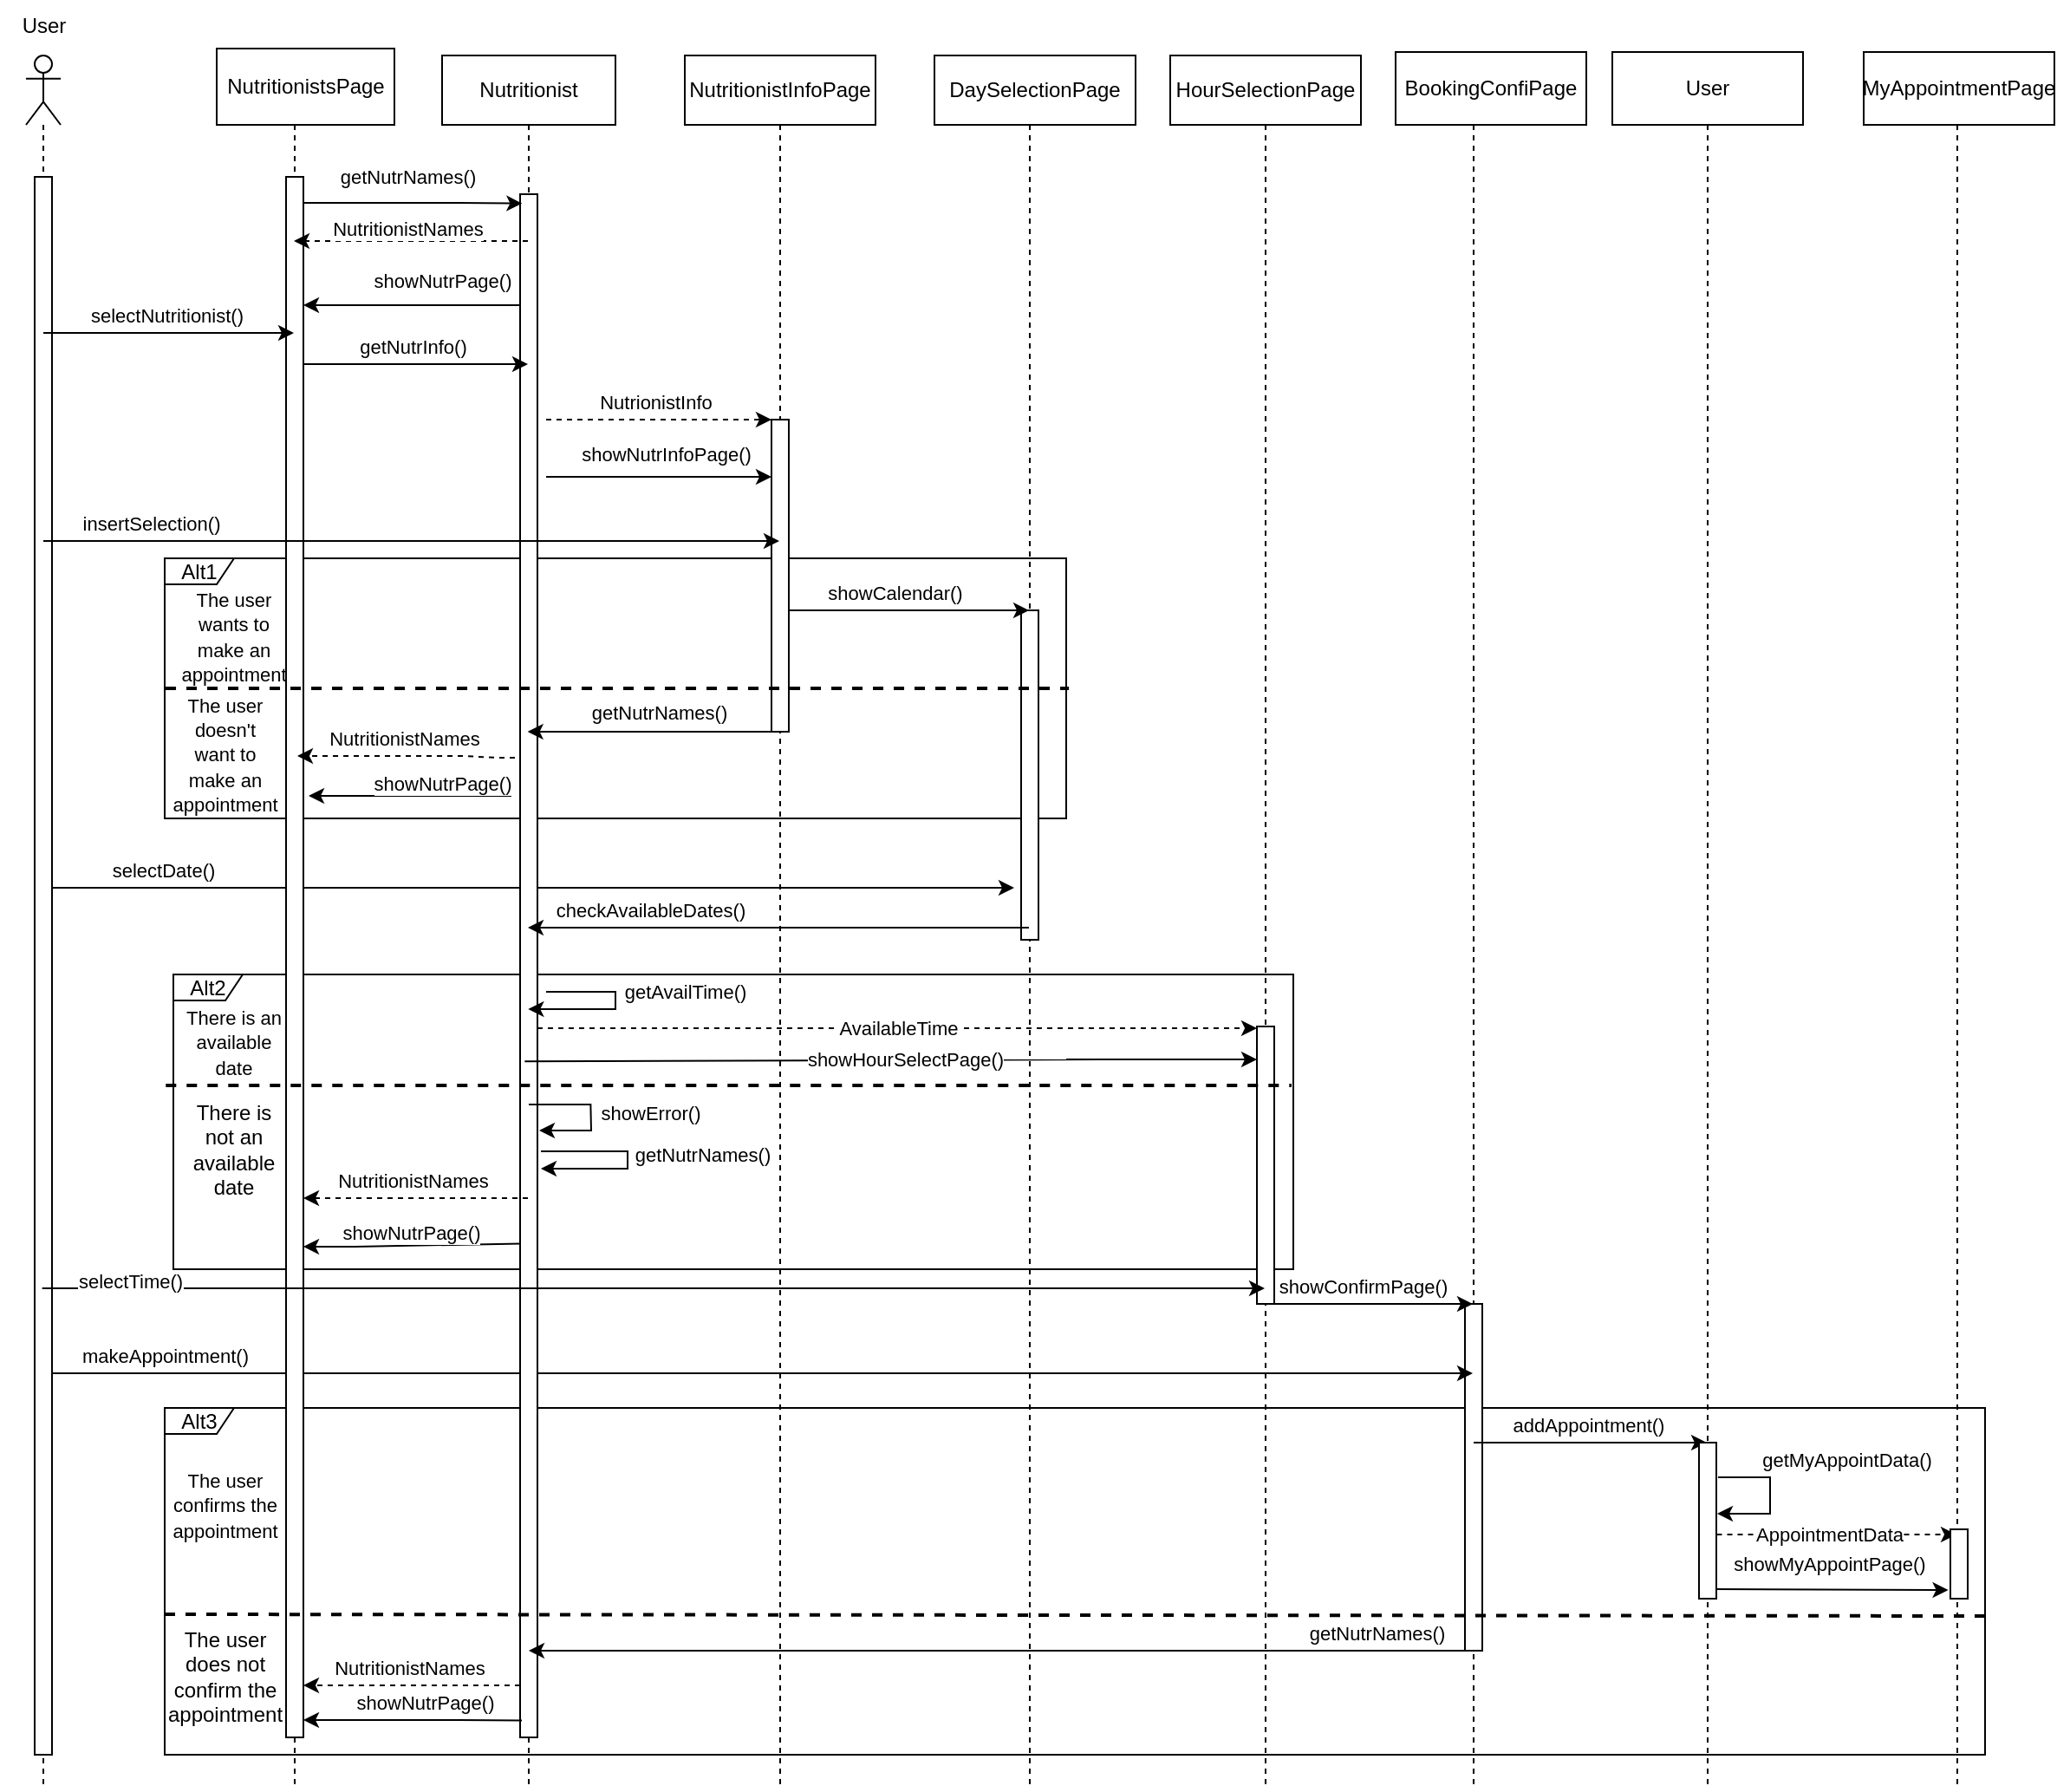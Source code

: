 <mxfile version="21.3.7" type="device">
  <diagram name="Page-1" id="tUm5_KNQMfu-EzpkYZKZ">
    <mxGraphModel dx="1290" dy="541" grid="1" gridSize="10" guides="1" tooltips="1" connect="1" arrows="1" fold="1" page="1" pageScale="1" pageWidth="1169" pageHeight="827" math="0" shadow="0">
      <root>
        <mxCell id="0" />
        <mxCell id="1" parent="0" />
        <mxCell id="tmLtH-D-rDOSetYklQbw-46" value="Alt3" style="shape=umlFrame;whiteSpace=wrap;html=1;width=40;height=15;" parent="1" vertex="1">
          <mxGeometry x="110" y="820" width="1050" height="200" as="geometry" />
        </mxCell>
        <mxCell id="tmLtH-D-rDOSetYklQbw-39" value="" style="shape=umlLifeline;participant=umlBoundary;perimeter=lifelinePerimeter;whiteSpace=wrap;html=1;container=1;collapsible=0;recursiveResize=0;verticalAlign=top;spacingTop=36;outlineConnect=0;" parent="1" vertex="1">
          <mxGeometry x="840" y="40" width="50" height="1000" as="geometry" />
        </mxCell>
        <mxCell id="tmLtH-D-rDOSetYklQbw-56" value="" style="html=1;points=[];perimeter=orthogonalPerimeter;fontSize=11;" parent="tmLtH-D-rDOSetYklQbw-39" vertex="1">
          <mxGeometry x="20" y="720" width="10" height="200" as="geometry" />
        </mxCell>
        <mxCell id="tmLtH-D-rDOSetYklQbw-5" value="" style="shape=umlLifeline;participant=umlEntity;perimeter=lifelinePerimeter;whiteSpace=wrap;html=1;container=1;collapsible=0;recursiveResize=0;verticalAlign=top;spacingTop=36;outlineConnect=0;" parent="1" vertex="1">
          <mxGeometry x="980" y="40" width="40" height="1000" as="geometry" />
        </mxCell>
        <mxCell id="tmLtH-D-rDOSetYklQbw-57" value="" style="html=1;points=[];perimeter=orthogonalPerimeter;fontSize=11;" parent="1" vertex="1">
          <mxGeometry x="995" y="840" width="10" height="60" as="geometry" />
        </mxCell>
        <mxCell id="tmLtH-D-rDOSetYklQbw-32" value="Alt2" style="shape=umlFrame;whiteSpace=wrap;html=1;width=40;height=15;" parent="1" vertex="1">
          <mxGeometry x="115" y="570" width="646" height="170" as="geometry" />
        </mxCell>
        <mxCell id="tmLtH-D-rDOSetYklQbw-19" value="Alt1" style="shape=umlFrame;whiteSpace=wrap;html=1;width=40;height=15;" parent="1" vertex="1">
          <mxGeometry x="110" y="330" width="520" height="150" as="geometry" />
        </mxCell>
        <mxCell id="tmLtH-D-rDOSetYklQbw-1" value="" style="shape=umlLifeline;participant=umlActor;perimeter=lifelinePerimeter;whiteSpace=wrap;html=1;container=1;collapsible=0;recursiveResize=0;verticalAlign=top;spacingTop=36;outlineConnect=0;" parent="1" vertex="1">
          <mxGeometry x="30" y="40" width="20" height="1000" as="geometry" />
        </mxCell>
        <mxCell id="tmLtH-D-rDOSetYklQbw-25" value="selectDate()" style="endArrow=classic;html=1;rounded=0;strokeWidth=1;fontSize=11;" parent="tmLtH-D-rDOSetYklQbw-1" edge="1">
          <mxGeometry x="-0.754" y="10" width="50" height="50" relative="1" as="geometry">
            <mxPoint x="10" y="480" as="sourcePoint" />
            <mxPoint x="570" y="480" as="targetPoint" />
            <mxPoint as="offset" />
          </mxGeometry>
        </mxCell>
        <mxCell id="tmLtH-D-rDOSetYklQbw-41" value="makeAppointment()" style="endArrow=classic;html=1;rounded=0;strokeWidth=1;fontSize=11;" parent="tmLtH-D-rDOSetYklQbw-1" target="tmLtH-D-rDOSetYklQbw-39" edge="1">
          <mxGeometry x="-0.83" y="10" width="50" height="50" relative="1" as="geometry">
            <mxPoint x="10" y="760" as="sourcePoint" />
            <mxPoint x="60" y="710" as="targetPoint" />
            <mxPoint as="offset" />
          </mxGeometry>
        </mxCell>
        <mxCell id="tmLtH-D-rDOSetYklQbw-50" value="" style="html=1;points=[];perimeter=orthogonalPerimeter;fontSize=11;" parent="tmLtH-D-rDOSetYklQbw-1" vertex="1">
          <mxGeometry x="5" y="70" width="10" height="910" as="geometry" />
        </mxCell>
        <mxCell id="tmLtH-D-rDOSetYklQbw-2" value="" style="shape=umlLifeline;participant=umlBoundary;perimeter=lifelinePerimeter;whiteSpace=wrap;html=1;container=1;collapsible=0;recursiveResize=0;verticalAlign=top;spacingTop=36;outlineConnect=0;" parent="1" vertex="1">
          <mxGeometry x="160" y="40" width="50" height="1000" as="geometry" />
        </mxCell>
        <mxCell id="tmLtH-D-rDOSetYklQbw-51" value="" style="html=1;points=[];perimeter=orthogonalPerimeter;fontSize=11;" parent="tmLtH-D-rDOSetYklQbw-2" vertex="1">
          <mxGeometry x="20" y="70" width="10" height="900" as="geometry" />
        </mxCell>
        <mxCell id="4nbXA-XBb0YuEGlwC8Sb-1" value="showNutrPage()" style="endArrow=classic;html=1;rounded=0;" parent="tmLtH-D-rDOSetYklQbw-2" source="tmLtH-D-rDOSetYklQbw-3" edge="1">
          <mxGeometry x="-0.235" y="-14" width="50" height="50" relative="1" as="geometry">
            <mxPoint x="350" y="270" as="sourcePoint" />
            <mxPoint x="30" y="144" as="targetPoint" />
            <Array as="points">
              <mxPoint x="80" y="144" />
            </Array>
            <mxPoint as="offset" />
          </mxGeometry>
        </mxCell>
        <mxCell id="4nbXA-XBb0YuEGlwC8Sb-21" value="showNutrPage()" style="endArrow=classic;html=1;rounded=0;exitX=0.062;exitY=0.68;exitDx=0;exitDy=0;exitPerimeter=0;" parent="tmLtH-D-rDOSetYklQbw-2" source="tmLtH-D-rDOSetYklQbw-52" edge="1">
          <mxGeometry y="-7" width="50" height="50" relative="1" as="geometry">
            <mxPoint x="150" y="687" as="sourcePoint" />
            <mxPoint x="30" y="687" as="targetPoint" />
            <Array as="points">
              <mxPoint x="60" y="687" />
            </Array>
            <mxPoint as="offset" />
          </mxGeometry>
        </mxCell>
        <mxCell id="4nbXA-XBb0YuEGlwC8Sb-9" value="showNutrPage()" style="endArrow=classic;html=1;rounded=0;" parent="tmLtH-D-rDOSetYklQbw-2" edge="1">
          <mxGeometry x="-0.316" y="-7" width="50" height="50" relative="1" as="geometry">
            <mxPoint x="150" y="427" as="sourcePoint" />
            <mxPoint x="33" y="427" as="targetPoint" />
            <Array as="points" />
            <mxPoint as="offset" />
          </mxGeometry>
        </mxCell>
        <mxCell id="tmLtH-D-rDOSetYklQbw-3" value="" style="shape=umlLifeline;participant=umlEntity;perimeter=lifelinePerimeter;whiteSpace=wrap;html=1;container=1;collapsible=0;recursiveResize=0;verticalAlign=top;spacingTop=36;outlineConnect=0;" parent="1" vertex="1">
          <mxGeometry x="300" y="40" width="40" height="1000" as="geometry" />
        </mxCell>
        <mxCell id="tmLtH-D-rDOSetYklQbw-52" value="" style="html=1;points=[];perimeter=orthogonalPerimeter;fontSize=11;" parent="tmLtH-D-rDOSetYklQbw-3" vertex="1">
          <mxGeometry x="15" y="80" width="10" height="890" as="geometry" />
        </mxCell>
        <mxCell id="4nbXA-XBb0YuEGlwC8Sb-22" value="" style="endArrow=classic;html=1;rounded=0;" parent="tmLtH-D-rDOSetYklQbw-3" edge="1">
          <mxGeometry width="50" height="50" relative="1" as="geometry">
            <mxPoint x="27" y="632" as="sourcePoint" />
            <mxPoint x="27" y="642" as="targetPoint" />
            <Array as="points">
              <mxPoint x="77" y="632" />
              <mxPoint x="77" y="642" />
            </Array>
          </mxGeometry>
        </mxCell>
        <mxCell id="4nbXA-XBb0YuEGlwC8Sb-23" value="getNutrNames()" style="edgeLabel;html=1;align=center;verticalAlign=middle;resizable=0;points=[];" parent="4nbXA-XBb0YuEGlwC8Sb-22" vertex="1" connectable="0">
          <mxGeometry x="-0.148" y="-2" relative="1" as="geometry">
            <mxPoint x="46" as="offset" />
          </mxGeometry>
        </mxCell>
        <mxCell id="tmLtH-D-rDOSetYklQbw-4" value="" style="shape=umlLifeline;participant=umlBoundary;perimeter=lifelinePerimeter;whiteSpace=wrap;html=1;container=1;collapsible=0;recursiveResize=0;verticalAlign=top;spacingTop=36;outlineConnect=0;" parent="1" vertex="1">
          <mxGeometry x="440" y="40" width="50" height="1000" as="geometry" />
        </mxCell>
        <mxCell id="tmLtH-D-rDOSetYklQbw-53" value="" style="html=1;points=[];perimeter=orthogonalPerimeter;fontSize=11;" parent="tmLtH-D-rDOSetYklQbw-4" vertex="1">
          <mxGeometry x="20" y="210" width="10" height="180" as="geometry" />
        </mxCell>
        <mxCell id="tmLtH-D-rDOSetYklQbw-6" value="selectNutritionist()" style="endArrow=classic;html=1;rounded=0;" parent="1" source="tmLtH-D-rDOSetYklQbw-1" target="tmLtH-D-rDOSetYklQbw-2" edge="1">
          <mxGeometry x="-0.028" y="10" width="50" height="50" relative="1" as="geometry">
            <mxPoint x="60" y="150" as="sourcePoint" />
            <mxPoint x="110" y="100" as="targetPoint" />
            <Array as="points">
              <mxPoint x="110" y="200" />
            </Array>
            <mxPoint x="1" as="offset" />
          </mxGeometry>
        </mxCell>
        <mxCell id="tmLtH-D-rDOSetYklQbw-12" value="NutritionistNames" style="endArrow=classic;html=1;rounded=0;dashed=1;" parent="1" edge="1">
          <mxGeometry x="0.03" y="-7" width="50" height="50" relative="1" as="geometry">
            <mxPoint x="319.5" y="147" as="sourcePoint" />
            <mxPoint x="184.5" y="147" as="targetPoint" />
            <Array as="points">
              <mxPoint x="270" y="147" />
            </Array>
            <mxPoint as="offset" />
          </mxGeometry>
        </mxCell>
        <mxCell id="tmLtH-D-rDOSetYklQbw-13" value="getNutrInfo()" style="endArrow=classic;html=1;rounded=0;" parent="1" edge="1">
          <mxGeometry x="-0.03" y="10" width="50" height="50" relative="1" as="geometry">
            <mxPoint x="190" y="218" as="sourcePoint" />
            <mxPoint x="319.5" y="218" as="targetPoint" />
            <Array as="points">
              <mxPoint x="260" y="218" />
            </Array>
            <mxPoint as="offset" />
          </mxGeometry>
        </mxCell>
        <mxCell id="tmLtH-D-rDOSetYklQbw-15" value="insertSelection()" style="endArrow=classic;html=1;rounded=0;" parent="1" source="tmLtH-D-rDOSetYklQbw-1" target="tmLtH-D-rDOSetYklQbw-4" edge="1">
          <mxGeometry x="-0.715" y="10" width="50" height="50" relative="1" as="geometry">
            <mxPoint x="100" y="320" as="sourcePoint" />
            <mxPoint x="150" y="270" as="targetPoint" />
            <Array as="points">
              <mxPoint x="260" y="320" />
            </Array>
            <mxPoint x="1" as="offset" />
          </mxGeometry>
        </mxCell>
        <mxCell id="tmLtH-D-rDOSetYklQbw-16" value="" style="shape=umlLifeline;participant=umlBoundary;perimeter=lifelinePerimeter;whiteSpace=wrap;html=1;container=1;collapsible=0;recursiveResize=0;verticalAlign=top;spacingTop=36;outlineConnect=0;" parent="1" vertex="1">
          <mxGeometry x="584" y="40" width="50" height="1000" as="geometry" />
        </mxCell>
        <mxCell id="tmLtH-D-rDOSetYklQbw-54" value="" style="html=1;points=[];perimeter=orthogonalPerimeter;fontSize=11;" parent="tmLtH-D-rDOSetYklQbw-16" vertex="1">
          <mxGeometry x="20" y="320" width="10" height="190" as="geometry" />
        </mxCell>
        <mxCell id="tmLtH-D-rDOSetYklQbw-18" value="" style="shape=umlLifeline;participant=umlBoundary;perimeter=lifelinePerimeter;whiteSpace=wrap;html=1;container=1;collapsible=0;recursiveResize=0;verticalAlign=top;spacingTop=36;outlineConnect=0;" parent="1" vertex="1">
          <mxGeometry x="1119" y="40" width="50" height="1000" as="geometry" />
        </mxCell>
        <mxCell id="tmLtH-D-rDOSetYklQbw-17" value="showCalendar()" style="endArrow=classic;html=1;rounded=0;" parent="1" target="tmLtH-D-rDOSetYklQbw-16" edge="1">
          <mxGeometry x="-0.127" y="10" width="50" height="50" relative="1" as="geometry">
            <mxPoint x="470" y="360" as="sourcePoint" />
            <mxPoint x="520" y="310" as="targetPoint" />
            <Array as="points">
              <mxPoint x="520" y="360" />
            </Array>
            <mxPoint as="offset" />
          </mxGeometry>
        </mxCell>
        <mxCell id="tmLtH-D-rDOSetYklQbw-21" value="" style="endArrow=none;dashed=1;html=1;rounded=0;entryX=1.003;entryY=0.5;entryDx=0;entryDy=0;entryPerimeter=0;strokeWidth=2;exitX=0.001;exitY=0.5;exitDx=0;exitDy=0;exitPerimeter=0;" parent="1" source="tmLtH-D-rDOSetYklQbw-19" target="tmLtH-D-rDOSetYklQbw-19" edge="1">
          <mxGeometry width="50" height="50" relative="1" as="geometry">
            <mxPoint x="140" y="380" as="sourcePoint" />
            <mxPoint x="190" y="330" as="targetPoint" />
          </mxGeometry>
        </mxCell>
        <mxCell id="tmLtH-D-rDOSetYklQbw-22" value="&lt;font style=&quot;font-size: 11px;&quot;&gt;The user wants to make an appointment&lt;/font&gt;" style="text;html=1;strokeColor=none;fillColor=none;align=center;verticalAlign=middle;whiteSpace=wrap;rounded=0;" parent="1" vertex="1">
          <mxGeometry x="120" y="360" width="60" height="30" as="geometry" />
        </mxCell>
        <mxCell id="tmLtH-D-rDOSetYklQbw-23" value="&lt;font style=&quot;font-size: 11px;&quot;&gt;The user doesn&#39;t want to make an appointment&lt;br&gt;&lt;/font&gt;" style="text;html=1;strokeColor=none;fillColor=none;align=center;verticalAlign=middle;whiteSpace=wrap;rounded=0;" parent="1" vertex="1">
          <mxGeometry x="120" y="433" width="50" height="20" as="geometry" />
        </mxCell>
        <mxCell id="tmLtH-D-rDOSetYklQbw-26" value="" style="shape=umlLifeline;participant=umlBoundary;perimeter=lifelinePerimeter;whiteSpace=wrap;html=1;container=1;collapsible=0;recursiveResize=0;verticalAlign=top;spacingTop=36;outlineConnect=0;" parent="1" vertex="1">
          <mxGeometry x="720" y="40" width="50" height="1000" as="geometry" />
        </mxCell>
        <mxCell id="tmLtH-D-rDOSetYklQbw-55" value="" style="html=1;points=[];perimeter=orthogonalPerimeter;fontSize=11;" parent="tmLtH-D-rDOSetYklQbw-26" vertex="1">
          <mxGeometry x="20" y="560" width="10" height="160" as="geometry" />
        </mxCell>
        <mxCell id="tmLtH-D-rDOSetYklQbw-28" value="checkAvailableDates()" style="endArrow=classic;html=1;rounded=0;strokeWidth=1;fontSize=11;" parent="1" edge="1">
          <mxGeometry x="0.513" y="-10" width="50" height="50" relative="1" as="geometry">
            <mxPoint x="608.5" y="543" as="sourcePoint" />
            <mxPoint x="319.5" y="543" as="targetPoint" />
            <Array as="points">
              <mxPoint x="470" y="543" />
            </Array>
            <mxPoint as="offset" />
          </mxGeometry>
        </mxCell>
        <mxCell id="tmLtH-D-rDOSetYklQbw-29" value="NutritionistNames" style="endArrow=classic;html=1;rounded=0;strokeWidth=1;fontSize=11;dashed=1;" parent="1" edge="1">
          <mxGeometry x="0.03" y="-10" width="50" height="50" relative="1" as="geometry">
            <mxPoint x="319.5" y="699" as="sourcePoint" />
            <mxPoint x="190" y="699" as="targetPoint" />
            <Array as="points">
              <mxPoint x="240" y="699" />
            </Array>
            <mxPoint as="offset" />
          </mxGeometry>
        </mxCell>
        <mxCell id="tmLtH-D-rDOSetYklQbw-31" value="" style="endArrow=classic;html=1;rounded=0;strokeWidth=1;fontSize=11;" parent="1" edge="1">
          <mxGeometry width="50" height="50" relative="1" as="geometry">
            <mxPoint x="39.324" y="751" as="sourcePoint" />
            <mxPoint x="744.5" y="751" as="targetPoint" />
            <Array as="points">
              <mxPoint x="360" y="751" />
            </Array>
          </mxGeometry>
        </mxCell>
        <mxCell id="tmLtH-D-rDOSetYklQbw-38" value="selectTime()" style="edgeLabel;html=1;align=center;verticalAlign=middle;resizable=0;points=[];fontSize=11;" parent="tmLtH-D-rDOSetYklQbw-31" vertex="1" connectable="0">
          <mxGeometry x="-0.86" y="4" relative="1" as="geometry">
            <mxPoint x="1" as="offset" />
          </mxGeometry>
        </mxCell>
        <mxCell id="tmLtH-D-rDOSetYklQbw-33" value="" style="endArrow=none;dashed=1;html=1;rounded=0;strokeWidth=2;fontSize=11;exitX=0.001;exitY=0.545;exitDx=0;exitDy=0;exitPerimeter=0;" parent="1" edge="1">
          <mxGeometry width="50" height="50" relative="1" as="geometry">
            <mxPoint x="110.646" y="633.95" as="sourcePoint" />
            <mxPoint x="760" y="634" as="targetPoint" />
            <Array as="points">
              <mxPoint x="437" y="634" />
            </Array>
          </mxGeometry>
        </mxCell>
        <mxCell id="tmLtH-D-rDOSetYklQbw-35" value="&lt;font style=&quot;font-size: 11px;&quot;&gt;There is an available date&lt;/font&gt;" style="text;html=1;strokeColor=none;fillColor=none;align=center;verticalAlign=middle;whiteSpace=wrap;rounded=0;" parent="1" vertex="1">
          <mxGeometry x="120" y="594" width="60" height="30" as="geometry" />
        </mxCell>
        <mxCell id="tmLtH-D-rDOSetYklQbw-36" value="There is not an available date" style="text;html=1;strokeColor=none;fillColor=none;align=center;verticalAlign=middle;whiteSpace=wrap;rounded=0;" parent="1" vertex="1">
          <mxGeometry x="120" y="656" width="60" height="30" as="geometry" />
        </mxCell>
        <mxCell id="tmLtH-D-rDOSetYklQbw-40" value="showConfirmPage()" style="endArrow=classic;html=1;rounded=0;strokeWidth=1;fontSize=11;" parent="1" source="tmLtH-D-rDOSetYklQbw-26" target="tmLtH-D-rDOSetYklQbw-39" edge="1">
          <mxGeometry x="-0.075" y="10" width="50" height="50" relative="1" as="geometry">
            <mxPoint x="780" y="780" as="sourcePoint" />
            <mxPoint x="830" y="730" as="targetPoint" />
            <Array as="points">
              <mxPoint x="820" y="760" />
            </Array>
            <mxPoint as="offset" />
          </mxGeometry>
        </mxCell>
        <mxCell id="tmLtH-D-rDOSetYklQbw-42" value="addAppointment()" style="endArrow=classic;html=1;rounded=0;strokeWidth=1;fontSize=11;" parent="1" source="tmLtH-D-rDOSetYklQbw-39" target="tmLtH-D-rDOSetYklQbw-5" edge="1">
          <mxGeometry x="-0.026" y="10" width="50" height="50" relative="1" as="geometry">
            <mxPoint x="900" y="827" as="sourcePoint" />
            <mxPoint x="950" y="777" as="targetPoint" />
            <Array as="points">
              <mxPoint x="940" y="840" />
            </Array>
            <mxPoint as="offset" />
          </mxGeometry>
        </mxCell>
        <mxCell id="tmLtH-D-rDOSetYklQbw-43" value="getMyAppointData()" style="endArrow=classic;html=1;rounded=0;strokeWidth=1;fontSize=11;" parent="1" edge="1">
          <mxGeometry x="-0.264" y="45" width="50" height="50" relative="1" as="geometry">
            <mxPoint x="1006" y="860" as="sourcePoint" />
            <mxPoint x="1005.5" y="881" as="targetPoint" />
            <Array as="points">
              <mxPoint x="1036" y="860" />
              <mxPoint x="1036" y="881" />
            </Array>
            <mxPoint x="-1" y="-10" as="offset" />
          </mxGeometry>
        </mxCell>
        <mxCell id="tmLtH-D-rDOSetYklQbw-44" value="AppointmentData" style="endArrow=classic;html=1;rounded=0;strokeWidth=1;fontSize=11;dashed=1;" parent="1" edge="1">
          <mxGeometry x="-0.019" width="50" height="50" relative="1" as="geometry">
            <mxPoint x="999.25" y="893.0" as="sourcePoint" />
            <mxPoint x="1143.5" y="893.0" as="targetPoint" />
            <Array as="points">
              <mxPoint x="1080" y="893" />
            </Array>
            <mxPoint as="offset" />
          </mxGeometry>
        </mxCell>
        <mxCell id="tmLtH-D-rDOSetYklQbw-45" value="getNutrNames()" style="endArrow=classic;html=1;rounded=0;strokeWidth=1;fontSize=11;" parent="1" edge="1">
          <mxGeometry x="-0.81" y="-10" width="50" height="50" relative="1" as="geometry">
            <mxPoint x="860" y="960" as="sourcePoint" />
            <mxPoint x="320" y="960" as="targetPoint" />
            <Array as="points">
              <mxPoint x="660" y="960" />
            </Array>
            <mxPoint as="offset" />
          </mxGeometry>
        </mxCell>
        <mxCell id="tmLtH-D-rDOSetYklQbw-47" value="" style="endArrow=none;dashed=1;html=1;rounded=0;strokeWidth=2;fontSize=11;exitX=0;exitY=0.595;exitDx=0;exitDy=0;exitPerimeter=0;entryX=1;entryY=0.6;entryDx=0;entryDy=0;entryPerimeter=0;" parent="1" source="tmLtH-D-rDOSetYklQbw-46" target="tmLtH-D-rDOSetYklQbw-46" edge="1">
          <mxGeometry width="50" height="50" relative="1" as="geometry">
            <mxPoint x="230" y="930" as="sourcePoint" />
            <mxPoint x="280" y="880" as="targetPoint" />
          </mxGeometry>
        </mxCell>
        <mxCell id="tmLtH-D-rDOSetYklQbw-48" value="&lt;font style=&quot;font-size: 11px;&quot;&gt;The user confirms the appointment&lt;/font&gt;" style="text;html=1;strokeColor=none;fillColor=none;align=center;verticalAlign=middle;whiteSpace=wrap;rounded=0;" parent="1" vertex="1">
          <mxGeometry x="115" y="861" width="60" height="30" as="geometry" />
        </mxCell>
        <mxCell id="tmLtH-D-rDOSetYklQbw-49" value="The user does not confirm the appointment" style="text;html=1;strokeColor=none;fillColor=none;align=center;verticalAlign=middle;whiteSpace=wrap;rounded=0;" parent="1" vertex="1">
          <mxGeometry x="115" y="960" width="60" height="30" as="geometry" />
        </mxCell>
        <mxCell id="aPmzH9TBy1Iu_j4zL48j-1" value="NutritionistsPage" style="rounded=0;whiteSpace=wrap;html=1;" parent="1" vertex="1">
          <mxGeometry x="140" y="36" width="102.5" height="44" as="geometry" />
        </mxCell>
        <mxCell id="aPmzH9TBy1Iu_j4zL48j-2" value="User" style="text;html=1;align=center;verticalAlign=middle;resizable=0;points=[];autosize=1;strokeColor=none;fillColor=none;" parent="1" vertex="1">
          <mxGeometry x="15" y="8" width="50" height="30" as="geometry" />
        </mxCell>
        <mxCell id="aPmzH9TBy1Iu_j4zL48j-3" value="Nutritionist" style="rounded=0;whiteSpace=wrap;html=1;" parent="1" vertex="1">
          <mxGeometry x="270" y="40" width="100" height="40" as="geometry" />
        </mxCell>
        <mxCell id="aPmzH9TBy1Iu_j4zL48j-4" value="NutritionistInfoPage" style="rounded=0;whiteSpace=wrap;html=1;" parent="1" vertex="1">
          <mxGeometry x="410" y="40" width="110" height="40" as="geometry" />
        </mxCell>
        <mxCell id="aPmzH9TBy1Iu_j4zL48j-6" value="DaySelectionPage" style="rounded=0;whiteSpace=wrap;html=1;" parent="1" vertex="1">
          <mxGeometry x="554" y="40" width="116" height="40" as="geometry" />
        </mxCell>
        <mxCell id="aPmzH9TBy1Iu_j4zL48j-7" value="HourSelectionPage" style="rounded=0;whiteSpace=wrap;html=1;" parent="1" vertex="1">
          <mxGeometry x="690" y="40" width="110" height="40" as="geometry" />
        </mxCell>
        <mxCell id="aPmzH9TBy1Iu_j4zL48j-8" value="BookingConfiPage" style="rounded=0;whiteSpace=wrap;html=1;" parent="1" vertex="1">
          <mxGeometry x="820" y="38" width="110" height="42" as="geometry" />
        </mxCell>
        <mxCell id="aPmzH9TBy1Iu_j4zL48j-9" value="User" style="rounded=0;whiteSpace=wrap;html=1;" parent="1" vertex="1">
          <mxGeometry x="945" y="38" width="110" height="42" as="geometry" />
        </mxCell>
        <mxCell id="aPmzH9TBy1Iu_j4zL48j-10" value="MyAppointmentPage" style="rounded=0;whiteSpace=wrap;html=1;" parent="1" vertex="1">
          <mxGeometry x="1090" y="38" width="110" height="42" as="geometry" />
        </mxCell>
        <mxCell id="tmLtH-D-rDOSetYklQbw-14" value="NutrionistInfo" style="endArrow=classic;html=1;rounded=0;dashed=1;" parent="1" edge="1">
          <mxGeometry x="-0.031" y="10" width="50" height="50" relative="1" as="geometry">
            <mxPoint x="330" y="250" as="sourcePoint" />
            <mxPoint x="460" y="250" as="targetPoint" />
            <mxPoint as="offset" />
            <Array as="points" />
          </mxGeometry>
        </mxCell>
        <mxCell id="4nbXA-XBb0YuEGlwC8Sb-6" value="" style="endArrow=classic;html=1;rounded=0;exitX=0.36;exitY=1.011;exitDx=0;exitDy=0;exitPerimeter=0;" parent="1" edge="1">
          <mxGeometry width="50" height="50" relative="1" as="geometry">
            <mxPoint x="463.6" y="429.98" as="sourcePoint" />
            <mxPoint x="319.324" y="429.98" as="targetPoint" />
            <Array as="points" />
          </mxGeometry>
        </mxCell>
        <mxCell id="4nbXA-XBb0YuEGlwC8Sb-7" value="getNutrNames()" style="edgeLabel;html=1;align=center;verticalAlign=middle;resizable=0;points=[];" parent="4nbXA-XBb0YuEGlwC8Sb-6" vertex="1" connectable="0">
          <mxGeometry x="-0.148" y="-2" relative="1" as="geometry">
            <mxPoint x="-7" y="-9" as="offset" />
          </mxGeometry>
        </mxCell>
        <mxCell id="4nbXA-XBb0YuEGlwC8Sb-8" value="NutritionistNames" style="endArrow=classic;html=1;rounded=0;dashed=1;" parent="1" edge="1">
          <mxGeometry x="0.03" y="-10" width="50" height="50" relative="1" as="geometry">
            <mxPoint x="312" y="445" as="sourcePoint" />
            <mxPoint x="186.5" y="444" as="targetPoint" />
            <Array as="points">
              <mxPoint x="302" y="445" />
              <mxPoint x="282" y="444" />
            </Array>
            <mxPoint as="offset" />
          </mxGeometry>
        </mxCell>
        <mxCell id="4nbXA-XBb0YuEGlwC8Sb-14" value="AvailableTime" style="endArrow=classic;html=1;rounded=0;dashed=1;" parent="1" edge="1">
          <mxGeometry width="50" height="50" relative="1" as="geometry">
            <mxPoint x="325" y="601" as="sourcePoint" />
            <mxPoint x="740" y="601" as="targetPoint" />
          </mxGeometry>
        </mxCell>
        <mxCell id="4nbXA-XBb0YuEGlwC8Sb-15" value="showError()" style="endArrow=classic;html=1;rounded=0;" parent="1" edge="1">
          <mxGeometry x="0.026" y="34" width="50" height="50" relative="1" as="geometry">
            <mxPoint x="320.004" y="645" as="sourcePoint" />
            <mxPoint x="326" y="660" as="targetPoint" />
            <Array as="points">
              <mxPoint x="355.68" y="645" />
              <mxPoint x="356" y="660" />
              <mxPoint x="340" y="660" />
            </Array>
            <mxPoint as="offset" />
          </mxGeometry>
        </mxCell>
        <mxCell id="4nbXA-XBb0YuEGlwC8Sb-24" value="showMyAppointPage()" style="endArrow=classic;html=1;rounded=0;exitX=0.822;exitY=0.939;exitDx=0;exitDy=0;exitPerimeter=0;entryX=-0.122;entryY=0.876;entryDx=0;entryDy=0;entryPerimeter=0;" parent="1" source="4nbXA-XBb0YuEGlwC8Sb-25" target="4nbXA-XBb0YuEGlwC8Sb-26" edge="1">
          <mxGeometry x="-0.016" y="15" width="50" height="50" relative="1" as="geometry">
            <mxPoint x="1230" y="900" as="sourcePoint" />
            <mxPoint x="1210" y="920" as="targetPoint" />
            <Array as="points" />
            <mxPoint as="offset" />
          </mxGeometry>
        </mxCell>
        <mxCell id="4nbXA-XBb0YuEGlwC8Sb-25" value="" style="html=1;points=[];perimeter=orthogonalPerimeter;fontSize=11;" parent="1" vertex="1">
          <mxGeometry x="995" y="840" width="10" height="90" as="geometry" />
        </mxCell>
        <mxCell id="4nbXA-XBb0YuEGlwC8Sb-26" value="" style="html=1;points=[];perimeter=orthogonalPerimeter;fontSize=11;" parent="1" vertex="1">
          <mxGeometry x="1140" y="890" width="10" height="40" as="geometry" />
        </mxCell>
        <mxCell id="4nbXA-XBb0YuEGlwC8Sb-27" value="NutritionistNames" style="endArrow=classic;html=1;rounded=0;strokeWidth=1;fontSize=11;dashed=1;" parent="1" source="tmLtH-D-rDOSetYklQbw-52" target="tmLtH-D-rDOSetYklQbw-51" edge="1">
          <mxGeometry x="0.03" y="-10" width="50" height="50" relative="1" as="geometry">
            <mxPoint x="329.5" y="677" as="sourcePoint" />
            <mxPoint x="194.5" y="677" as="targetPoint" />
            <Array as="points">
              <mxPoint x="250" y="980" />
            </Array>
            <mxPoint as="offset" />
          </mxGeometry>
        </mxCell>
        <mxCell id="4nbXA-XBb0YuEGlwC8Sb-28" value="showNutrPage()" style="endArrow=classic;html=1;rounded=0;exitX=0.1;exitY=0.989;exitDx=0;exitDy=0;exitPerimeter=0;" parent="1" source="tmLtH-D-rDOSetYklQbw-52" edge="1">
          <mxGeometry x="-0.111" y="-10" width="50" height="50" relative="1" as="geometry">
            <mxPoint x="310" y="1000" as="sourcePoint" />
            <mxPoint x="190" y="1000" as="targetPoint" />
            <Array as="points">
              <mxPoint x="280" y="1000" />
              <mxPoint x="250" y="1000" />
            </Array>
            <mxPoint as="offset" />
          </mxGeometry>
        </mxCell>
        <mxCell id="IEuFWZBZL2fG1RZ7Yd5G-3" value="getNutrNames()" style="endArrow=classic;html=1;rounded=0;entryX=0.118;entryY=0.006;entryDx=0;entryDy=0;entryPerimeter=0;" parent="1" target="tmLtH-D-rDOSetYklQbw-52" edge="1">
          <mxGeometry x="-0.049" y="15" width="50" height="50" relative="1" as="geometry">
            <mxPoint x="190" y="125" as="sourcePoint" />
            <mxPoint x="310" y="125" as="targetPoint" />
            <Array as="points">
              <mxPoint x="280" y="125" />
            </Array>
            <mxPoint as="offset" />
          </mxGeometry>
        </mxCell>
        <mxCell id="4nbXA-XBb0YuEGlwC8Sb-13" value="getAvailTime()" style="endArrow=classic;html=1;rounded=0;" parent="1" edge="1">
          <mxGeometry x="-0.204" y="40" width="50" height="50" relative="1" as="geometry">
            <mxPoint x="330" y="580" as="sourcePoint" />
            <mxPoint x="319.667" y="590" as="targetPoint" />
            <Array as="points">
              <mxPoint x="370" y="580" />
              <mxPoint x="370" y="590" />
            </Array>
            <mxPoint as="offset" />
          </mxGeometry>
        </mxCell>
        <mxCell id="IEuFWZBZL2fG1RZ7Yd5G-17" value="showHourSelectPage()" style="endArrow=classic;html=1;rounded=0;exitX=0.267;exitY=0.562;exitDx=0;exitDy=0;exitPerimeter=0;" parent="1" source="tmLtH-D-rDOSetYklQbw-52" edge="1">
          <mxGeometry x="-0.053" width="50" height="50" relative="1" as="geometry">
            <mxPoint x="754.35" y="611.68" as="sourcePoint" />
            <mxPoint x="740" y="619" as="targetPoint" />
            <Array as="points">
              <mxPoint x="650" y="619" />
              <mxPoint x="630" y="619" />
            </Array>
            <mxPoint as="offset" />
          </mxGeometry>
        </mxCell>
        <mxCell id="BZofhGesUUSoButb0VhT-2" value="showNutrInfoPage()" style="endArrow=classic;html=1;rounded=0;" parent="1" edge="1">
          <mxGeometry x="-0.118" y="16" width="50" height="50" relative="1" as="geometry">
            <mxPoint x="330" y="283" as="sourcePoint" />
            <mxPoint x="460" y="283" as="targetPoint" />
            <Array as="points">
              <mxPoint x="410" y="283" />
              <mxPoint x="430" y="283" />
            </Array>
            <mxPoint x="11" y="3" as="offset" />
          </mxGeometry>
        </mxCell>
      </root>
    </mxGraphModel>
  </diagram>
</mxfile>
